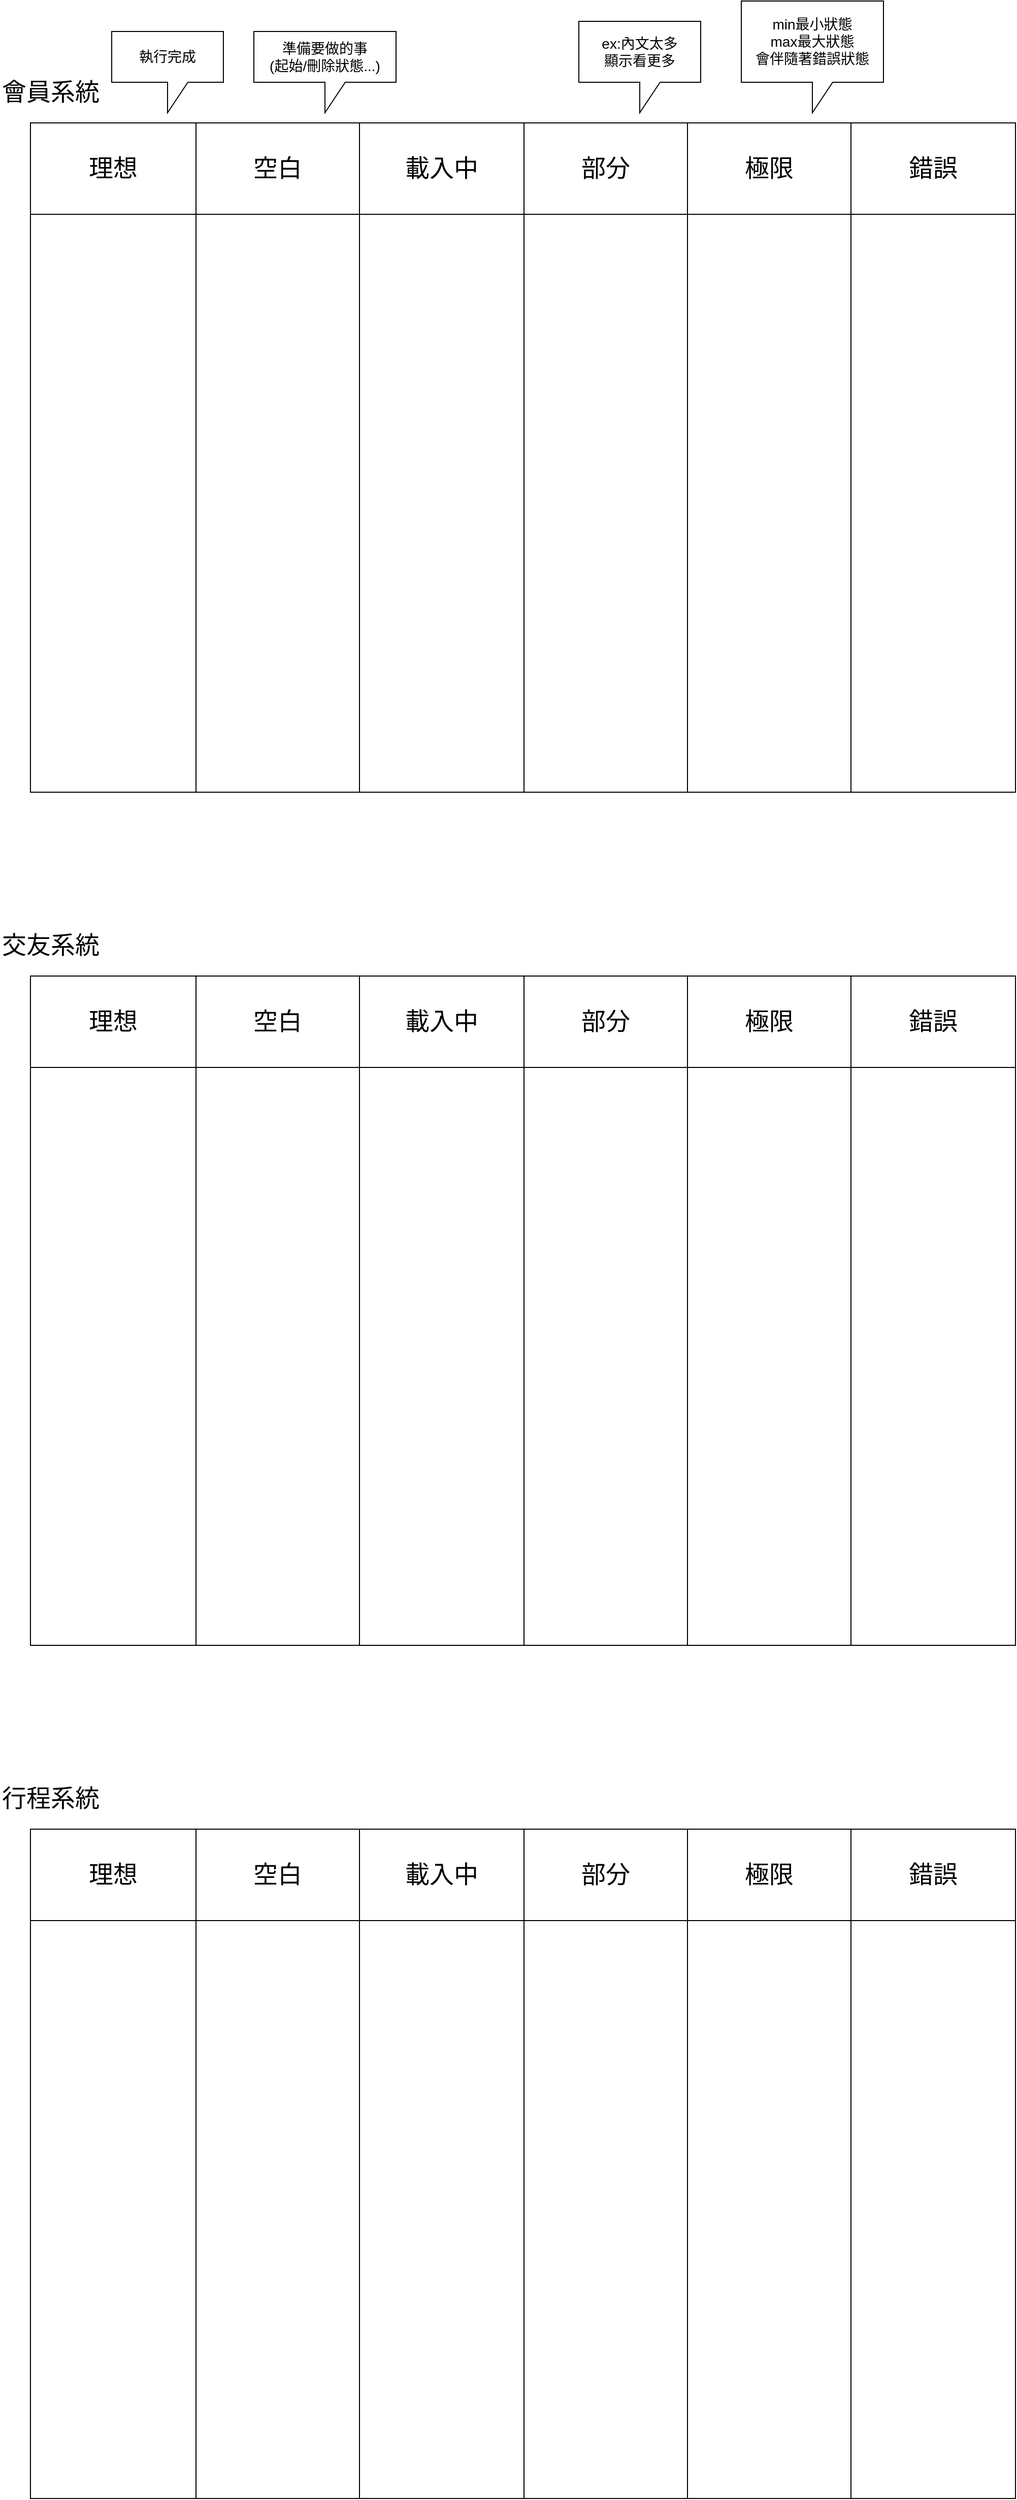 <mxfile version="14.5.1" type="device"><diagram id="C5RBs43oDa-KdzZeNtuy" name="Page-1"><mxGraphModel dx="1585" dy="831" grid="1" gridSize="10" guides="1" tooltips="1" connect="1" arrows="1" fold="1" page="1" pageScale="1" pageWidth="4681" pageHeight="3300" math="0" shadow="0"><root><mxCell id="WIyWlLk6GJQsqaUBKTNV-0"/><mxCell id="WIyWlLk6GJQsqaUBKTNV-1" parent="WIyWlLk6GJQsqaUBKTNV-0"/><mxCell id="E6uTtsnhVIjbhsUwDGI8-70" value="" style="shape=table;html=1;whiteSpace=wrap;startSize=0;container=1;collapsible=0;childLayout=tableLayout;" vertex="1" parent="WIyWlLk6GJQsqaUBKTNV-1"><mxGeometry x="100" y="160" width="970" height="659" as="geometry"/></mxCell><mxCell id="E6uTtsnhVIjbhsUwDGI8-71" value="" style="shape=partialRectangle;html=1;whiteSpace=wrap;collapsible=0;dropTarget=0;pointerEvents=0;fillColor=none;top=0;left=0;bottom=0;right=0;points=[[0,0.5],[1,0.5]];portConstraint=eastwest;" vertex="1" parent="E6uTtsnhVIjbhsUwDGI8-70"><mxGeometry width="970" height="90" as="geometry"/></mxCell><mxCell id="E6uTtsnhVIjbhsUwDGI8-72" value="&lt;font style=&quot;font-size: 24px&quot;&gt;理想&lt;/font&gt;" style="shape=partialRectangle;html=1;whiteSpace=wrap;connectable=0;overflow=hidden;fillColor=none;top=0;left=0;bottom=0;right=0;" vertex="1" parent="E6uTtsnhVIjbhsUwDGI8-71"><mxGeometry width="163" height="90" as="geometry"/></mxCell><mxCell id="E6uTtsnhVIjbhsUwDGI8-73" value="&lt;font style=&quot;font-size: 24px&quot;&gt;空白&lt;/font&gt;" style="shape=partialRectangle;html=1;whiteSpace=wrap;connectable=0;overflow=hidden;fillColor=none;top=0;left=0;bottom=0;right=0;" vertex="1" parent="E6uTtsnhVIjbhsUwDGI8-71"><mxGeometry x="163" width="161" height="90" as="geometry"/></mxCell><mxCell id="E6uTtsnhVIjbhsUwDGI8-74" value="&lt;font style=&quot;font-size: 24px&quot;&gt;載入中&lt;/font&gt;" style="shape=partialRectangle;html=1;whiteSpace=wrap;connectable=0;overflow=hidden;fillColor=none;top=0;left=0;bottom=0;right=0;" vertex="1" parent="E6uTtsnhVIjbhsUwDGI8-71"><mxGeometry x="324" width="162" height="90" as="geometry"/></mxCell><mxCell id="E6uTtsnhVIjbhsUwDGI8-75" value="&lt;font style=&quot;font-size: 24px&quot;&gt;部分&lt;/font&gt;" style="shape=partialRectangle;html=1;whiteSpace=wrap;connectable=0;overflow=hidden;fillColor=none;top=0;left=0;bottom=0;right=0;" vertex="1" parent="E6uTtsnhVIjbhsUwDGI8-71"><mxGeometry x="486" width="161" height="90" as="geometry"/></mxCell><mxCell id="E6uTtsnhVIjbhsUwDGI8-76" value="&lt;font style=&quot;font-size: 24px&quot;&gt;極限&lt;/font&gt;" style="shape=partialRectangle;html=1;whiteSpace=wrap;connectable=0;overflow=hidden;fillColor=none;top=0;left=0;bottom=0;right=0;" vertex="1" parent="E6uTtsnhVIjbhsUwDGI8-71"><mxGeometry x="647" width="161" height="90" as="geometry"/></mxCell><mxCell id="E6uTtsnhVIjbhsUwDGI8-77" value="&lt;font style=&quot;font-size: 24px&quot;&gt;錯誤&lt;/font&gt;" style="shape=partialRectangle;html=1;whiteSpace=wrap;connectable=0;overflow=hidden;fillColor=none;top=0;left=0;bottom=0;right=0;" vertex="1" parent="E6uTtsnhVIjbhsUwDGI8-71"><mxGeometry x="808" width="162" height="90" as="geometry"/></mxCell><mxCell id="E6uTtsnhVIjbhsUwDGI8-78" value="" style="shape=partialRectangle;html=1;whiteSpace=wrap;collapsible=0;dropTarget=0;pointerEvents=0;fillColor=none;top=0;left=0;bottom=0;right=0;points=[[0,0.5],[1,0.5]];portConstraint=eastwest;" vertex="1" parent="E6uTtsnhVIjbhsUwDGI8-70"><mxGeometry y="90" width="970" height="569" as="geometry"/></mxCell><mxCell id="E6uTtsnhVIjbhsUwDGI8-79" value="" style="shape=partialRectangle;html=1;whiteSpace=wrap;connectable=0;overflow=hidden;fillColor=none;top=0;left=0;bottom=0;right=0;" vertex="1" parent="E6uTtsnhVIjbhsUwDGI8-78"><mxGeometry width="163" height="569" as="geometry"/></mxCell><mxCell id="E6uTtsnhVIjbhsUwDGI8-80" value="" style="shape=partialRectangle;html=1;whiteSpace=wrap;connectable=0;overflow=hidden;fillColor=none;top=0;left=0;bottom=0;right=0;" vertex="1" parent="E6uTtsnhVIjbhsUwDGI8-78"><mxGeometry x="163" width="161" height="569" as="geometry"/></mxCell><mxCell id="E6uTtsnhVIjbhsUwDGI8-81" value="" style="shape=partialRectangle;html=1;whiteSpace=wrap;connectable=0;overflow=hidden;fillColor=none;top=0;left=0;bottom=0;right=0;" vertex="1" parent="E6uTtsnhVIjbhsUwDGI8-78"><mxGeometry x="324" width="162" height="569" as="geometry"/></mxCell><mxCell id="E6uTtsnhVIjbhsUwDGI8-82" value="" style="shape=partialRectangle;html=1;whiteSpace=wrap;connectable=0;overflow=hidden;fillColor=none;top=0;left=0;bottom=0;right=0;" vertex="1" parent="E6uTtsnhVIjbhsUwDGI8-78"><mxGeometry x="486" width="161" height="569" as="geometry"/></mxCell><mxCell id="E6uTtsnhVIjbhsUwDGI8-83" value="" style="shape=partialRectangle;html=1;whiteSpace=wrap;connectable=0;overflow=hidden;fillColor=none;top=0;left=0;bottom=0;right=0;" vertex="1" parent="E6uTtsnhVIjbhsUwDGI8-78"><mxGeometry x="647" width="161" height="569" as="geometry"/></mxCell><mxCell id="E6uTtsnhVIjbhsUwDGI8-84" value="" style="shape=partialRectangle;html=1;whiteSpace=wrap;connectable=0;overflow=hidden;fillColor=none;top=0;left=0;bottom=0;right=0;" vertex="1" parent="E6uTtsnhVIjbhsUwDGI8-78"><mxGeometry x="808" width="162" height="569" as="geometry"/></mxCell><mxCell id="E6uTtsnhVIjbhsUwDGI8-85" value="" style="shape=table;html=1;whiteSpace=wrap;startSize=0;container=1;collapsible=0;childLayout=tableLayout;" vertex="1" parent="WIyWlLk6GJQsqaUBKTNV-1"><mxGeometry x="100" y="1000" width="970" height="659" as="geometry"/></mxCell><mxCell id="E6uTtsnhVIjbhsUwDGI8-86" value="" style="shape=partialRectangle;html=1;whiteSpace=wrap;collapsible=0;dropTarget=0;pointerEvents=0;fillColor=none;top=0;left=0;bottom=0;right=0;points=[[0,0.5],[1,0.5]];portConstraint=eastwest;" vertex="1" parent="E6uTtsnhVIjbhsUwDGI8-85"><mxGeometry width="970" height="90" as="geometry"/></mxCell><mxCell id="E6uTtsnhVIjbhsUwDGI8-87" value="&lt;font style=&quot;font-size: 24px&quot;&gt;理想&lt;/font&gt;" style="shape=partialRectangle;html=1;whiteSpace=wrap;connectable=0;overflow=hidden;fillColor=none;top=0;left=0;bottom=0;right=0;" vertex="1" parent="E6uTtsnhVIjbhsUwDGI8-86"><mxGeometry width="163" height="90" as="geometry"/></mxCell><mxCell id="E6uTtsnhVIjbhsUwDGI8-88" value="&lt;font style=&quot;font-size: 24px&quot;&gt;空白&lt;/font&gt;" style="shape=partialRectangle;html=1;whiteSpace=wrap;connectable=0;overflow=hidden;fillColor=none;top=0;left=0;bottom=0;right=0;" vertex="1" parent="E6uTtsnhVIjbhsUwDGI8-86"><mxGeometry x="163" width="161" height="90" as="geometry"/></mxCell><mxCell id="E6uTtsnhVIjbhsUwDGI8-89" value="&lt;font style=&quot;font-size: 24px&quot;&gt;載入中&lt;/font&gt;" style="shape=partialRectangle;html=1;whiteSpace=wrap;connectable=0;overflow=hidden;fillColor=none;top=0;left=0;bottom=0;right=0;" vertex="1" parent="E6uTtsnhVIjbhsUwDGI8-86"><mxGeometry x="324" width="162" height="90" as="geometry"/></mxCell><mxCell id="E6uTtsnhVIjbhsUwDGI8-90" value="&lt;font style=&quot;font-size: 24px&quot;&gt;部分&lt;/font&gt;" style="shape=partialRectangle;html=1;whiteSpace=wrap;connectable=0;overflow=hidden;fillColor=none;top=0;left=0;bottom=0;right=0;" vertex="1" parent="E6uTtsnhVIjbhsUwDGI8-86"><mxGeometry x="486" width="161" height="90" as="geometry"/></mxCell><mxCell id="E6uTtsnhVIjbhsUwDGI8-91" value="&lt;font style=&quot;font-size: 24px&quot;&gt;極限&lt;/font&gt;" style="shape=partialRectangle;html=1;whiteSpace=wrap;connectable=0;overflow=hidden;fillColor=none;top=0;left=0;bottom=0;right=0;" vertex="1" parent="E6uTtsnhVIjbhsUwDGI8-86"><mxGeometry x="647" width="161" height="90" as="geometry"/></mxCell><mxCell id="E6uTtsnhVIjbhsUwDGI8-92" value="&lt;font style=&quot;font-size: 24px&quot;&gt;錯誤&lt;/font&gt;" style="shape=partialRectangle;html=1;whiteSpace=wrap;connectable=0;overflow=hidden;fillColor=none;top=0;left=0;bottom=0;right=0;" vertex="1" parent="E6uTtsnhVIjbhsUwDGI8-86"><mxGeometry x="808" width="162" height="90" as="geometry"/></mxCell><mxCell id="E6uTtsnhVIjbhsUwDGI8-93" value="" style="shape=partialRectangle;html=1;whiteSpace=wrap;collapsible=0;dropTarget=0;pointerEvents=0;fillColor=none;top=0;left=0;bottom=0;right=0;points=[[0,0.5],[1,0.5]];portConstraint=eastwest;" vertex="1" parent="E6uTtsnhVIjbhsUwDGI8-85"><mxGeometry y="90" width="970" height="569" as="geometry"/></mxCell><mxCell id="E6uTtsnhVIjbhsUwDGI8-94" value="" style="shape=partialRectangle;html=1;whiteSpace=wrap;connectable=0;overflow=hidden;fillColor=none;top=0;left=0;bottom=0;right=0;" vertex="1" parent="E6uTtsnhVIjbhsUwDGI8-93"><mxGeometry width="163" height="569" as="geometry"/></mxCell><mxCell id="E6uTtsnhVIjbhsUwDGI8-95" value="" style="shape=partialRectangle;html=1;whiteSpace=wrap;connectable=0;overflow=hidden;fillColor=none;top=0;left=0;bottom=0;right=0;" vertex="1" parent="E6uTtsnhVIjbhsUwDGI8-93"><mxGeometry x="163" width="161" height="569" as="geometry"/></mxCell><mxCell id="E6uTtsnhVIjbhsUwDGI8-96" value="" style="shape=partialRectangle;html=1;whiteSpace=wrap;connectable=0;overflow=hidden;fillColor=none;top=0;left=0;bottom=0;right=0;" vertex="1" parent="E6uTtsnhVIjbhsUwDGI8-93"><mxGeometry x="324" width="162" height="569" as="geometry"/></mxCell><mxCell id="E6uTtsnhVIjbhsUwDGI8-97" value="" style="shape=partialRectangle;html=1;whiteSpace=wrap;connectable=0;overflow=hidden;fillColor=none;top=0;left=0;bottom=0;right=0;" vertex="1" parent="E6uTtsnhVIjbhsUwDGI8-93"><mxGeometry x="486" width="161" height="569" as="geometry"/></mxCell><mxCell id="E6uTtsnhVIjbhsUwDGI8-98" value="" style="shape=partialRectangle;html=1;whiteSpace=wrap;connectable=0;overflow=hidden;fillColor=none;top=0;left=0;bottom=0;right=0;" vertex="1" parent="E6uTtsnhVIjbhsUwDGI8-93"><mxGeometry x="647" width="161" height="569" as="geometry"/></mxCell><mxCell id="E6uTtsnhVIjbhsUwDGI8-99" value="" style="shape=partialRectangle;html=1;whiteSpace=wrap;connectable=0;overflow=hidden;fillColor=none;top=0;left=0;bottom=0;right=0;" vertex="1" parent="E6uTtsnhVIjbhsUwDGI8-93"><mxGeometry x="808" width="162" height="569" as="geometry"/></mxCell><mxCell id="E6uTtsnhVIjbhsUwDGI8-100" value="" style="shape=table;html=1;whiteSpace=wrap;startSize=0;container=1;collapsible=0;childLayout=tableLayout;" vertex="1" parent="WIyWlLk6GJQsqaUBKTNV-1"><mxGeometry x="100" y="1840" width="970" height="659" as="geometry"/></mxCell><mxCell id="E6uTtsnhVIjbhsUwDGI8-101" value="" style="shape=partialRectangle;html=1;whiteSpace=wrap;collapsible=0;dropTarget=0;pointerEvents=0;fillColor=none;top=0;left=0;bottom=0;right=0;points=[[0,0.5],[1,0.5]];portConstraint=eastwest;" vertex="1" parent="E6uTtsnhVIjbhsUwDGI8-100"><mxGeometry width="970" height="90" as="geometry"/></mxCell><mxCell id="E6uTtsnhVIjbhsUwDGI8-102" value="&lt;font style=&quot;font-size: 24px&quot;&gt;理想&lt;/font&gt;" style="shape=partialRectangle;html=1;whiteSpace=wrap;connectable=0;overflow=hidden;fillColor=none;top=0;left=0;bottom=0;right=0;" vertex="1" parent="E6uTtsnhVIjbhsUwDGI8-101"><mxGeometry width="163" height="90" as="geometry"/></mxCell><mxCell id="E6uTtsnhVIjbhsUwDGI8-103" value="&lt;font style=&quot;font-size: 24px&quot;&gt;空白&lt;/font&gt;" style="shape=partialRectangle;html=1;whiteSpace=wrap;connectable=0;overflow=hidden;fillColor=none;top=0;left=0;bottom=0;right=0;" vertex="1" parent="E6uTtsnhVIjbhsUwDGI8-101"><mxGeometry x="163" width="161" height="90" as="geometry"/></mxCell><mxCell id="E6uTtsnhVIjbhsUwDGI8-104" value="&lt;font style=&quot;font-size: 24px&quot;&gt;載入中&lt;/font&gt;" style="shape=partialRectangle;html=1;whiteSpace=wrap;connectable=0;overflow=hidden;fillColor=none;top=0;left=0;bottom=0;right=0;" vertex="1" parent="E6uTtsnhVIjbhsUwDGI8-101"><mxGeometry x="324" width="162" height="90" as="geometry"/></mxCell><mxCell id="E6uTtsnhVIjbhsUwDGI8-105" value="&lt;font style=&quot;font-size: 24px&quot;&gt;部分&lt;/font&gt;" style="shape=partialRectangle;html=1;whiteSpace=wrap;connectable=0;overflow=hidden;fillColor=none;top=0;left=0;bottom=0;right=0;" vertex="1" parent="E6uTtsnhVIjbhsUwDGI8-101"><mxGeometry x="486" width="161" height="90" as="geometry"/></mxCell><mxCell id="E6uTtsnhVIjbhsUwDGI8-106" value="&lt;font style=&quot;font-size: 24px&quot;&gt;極限&lt;/font&gt;" style="shape=partialRectangle;html=1;whiteSpace=wrap;connectable=0;overflow=hidden;fillColor=none;top=0;left=0;bottom=0;right=0;" vertex="1" parent="E6uTtsnhVIjbhsUwDGI8-101"><mxGeometry x="647" width="161" height="90" as="geometry"/></mxCell><mxCell id="E6uTtsnhVIjbhsUwDGI8-107" value="&lt;font style=&quot;font-size: 24px&quot;&gt;錯誤&lt;/font&gt;" style="shape=partialRectangle;html=1;whiteSpace=wrap;connectable=0;overflow=hidden;fillColor=none;top=0;left=0;bottom=0;right=0;" vertex="1" parent="E6uTtsnhVIjbhsUwDGI8-101"><mxGeometry x="808" width="162" height="90" as="geometry"/></mxCell><mxCell id="E6uTtsnhVIjbhsUwDGI8-108" value="" style="shape=partialRectangle;html=1;whiteSpace=wrap;collapsible=0;dropTarget=0;pointerEvents=0;fillColor=none;top=0;left=0;bottom=0;right=0;points=[[0,0.5],[1,0.5]];portConstraint=eastwest;" vertex="1" parent="E6uTtsnhVIjbhsUwDGI8-100"><mxGeometry y="90" width="970" height="569" as="geometry"/></mxCell><mxCell id="E6uTtsnhVIjbhsUwDGI8-109" value="" style="shape=partialRectangle;html=1;whiteSpace=wrap;connectable=0;overflow=hidden;fillColor=none;top=0;left=0;bottom=0;right=0;" vertex="1" parent="E6uTtsnhVIjbhsUwDGI8-108"><mxGeometry width="163" height="569" as="geometry"/></mxCell><mxCell id="E6uTtsnhVIjbhsUwDGI8-110" value="" style="shape=partialRectangle;html=1;whiteSpace=wrap;connectable=0;overflow=hidden;fillColor=none;top=0;left=0;bottom=0;right=0;" vertex="1" parent="E6uTtsnhVIjbhsUwDGI8-108"><mxGeometry x="163" width="161" height="569" as="geometry"/></mxCell><mxCell id="E6uTtsnhVIjbhsUwDGI8-111" value="" style="shape=partialRectangle;html=1;whiteSpace=wrap;connectable=0;overflow=hidden;fillColor=none;top=0;left=0;bottom=0;right=0;" vertex="1" parent="E6uTtsnhVIjbhsUwDGI8-108"><mxGeometry x="324" width="162" height="569" as="geometry"/></mxCell><mxCell id="E6uTtsnhVIjbhsUwDGI8-112" value="" style="shape=partialRectangle;html=1;whiteSpace=wrap;connectable=0;overflow=hidden;fillColor=none;top=0;left=0;bottom=0;right=0;" vertex="1" parent="E6uTtsnhVIjbhsUwDGI8-108"><mxGeometry x="486" width="161" height="569" as="geometry"/></mxCell><mxCell id="E6uTtsnhVIjbhsUwDGI8-113" value="" style="shape=partialRectangle;html=1;whiteSpace=wrap;connectable=0;overflow=hidden;fillColor=none;top=0;left=0;bottom=0;right=0;" vertex="1" parent="E6uTtsnhVIjbhsUwDGI8-108"><mxGeometry x="647" width="161" height="569" as="geometry"/></mxCell><mxCell id="E6uTtsnhVIjbhsUwDGI8-114" value="" style="shape=partialRectangle;html=1;whiteSpace=wrap;connectable=0;overflow=hidden;fillColor=none;top=0;left=0;bottom=0;right=0;" vertex="1" parent="E6uTtsnhVIjbhsUwDGI8-108"><mxGeometry x="808" width="162" height="569" as="geometry"/></mxCell><mxCell id="E6uTtsnhVIjbhsUwDGI8-118" value="&lt;font style=&quot;font-size: 24px&quot;&gt;會員系統&lt;/font&gt;" style="text;html=1;strokeColor=none;fillColor=none;align=center;verticalAlign=middle;whiteSpace=wrap;rounded=0;" vertex="1" parent="WIyWlLk6GJQsqaUBKTNV-1"><mxGeometry x="70" y="120" width="100" height="20" as="geometry"/></mxCell><mxCell id="E6uTtsnhVIjbhsUwDGI8-119" value="&lt;font style=&quot;font-size: 24px&quot;&gt;交友系統&lt;/font&gt;" style="text;html=1;strokeColor=none;fillColor=none;align=center;verticalAlign=middle;whiteSpace=wrap;rounded=0;" vertex="1" parent="WIyWlLk6GJQsqaUBKTNV-1"><mxGeometry x="70" y="960" width="100" height="20" as="geometry"/></mxCell><mxCell id="E6uTtsnhVIjbhsUwDGI8-120" value="&lt;font style=&quot;font-size: 24px&quot;&gt;行程系統&lt;/font&gt;" style="text;html=1;strokeColor=none;fillColor=none;align=center;verticalAlign=middle;whiteSpace=wrap;rounded=0;" vertex="1" parent="WIyWlLk6GJQsqaUBKTNV-1"><mxGeometry x="70" y="1800" width="100" height="20" as="geometry"/></mxCell><mxCell id="E6uTtsnhVIjbhsUwDGI8-121" value="&lt;font style=&quot;font-size: 14px&quot;&gt;執行完成&lt;/font&gt;" style="shape=callout;whiteSpace=wrap;html=1;perimeter=calloutPerimeter;" vertex="1" parent="WIyWlLk6GJQsqaUBKTNV-1"><mxGeometry x="180" y="70" width="110" height="80" as="geometry"/></mxCell><mxCell id="E6uTtsnhVIjbhsUwDGI8-122" value="&lt;font style=&quot;font-size: 14px&quot;&gt;準備要做的事&lt;br&gt;(起始/刪除狀態...)&lt;/font&gt;" style="shape=callout;whiteSpace=wrap;html=1;perimeter=calloutPerimeter;" vertex="1" parent="WIyWlLk6GJQsqaUBKTNV-1"><mxGeometry x="320" y="70" width="140" height="80" as="geometry"/></mxCell><mxCell id="E6uTtsnhVIjbhsUwDGI8-125" value="&lt;span style=&quot;font-size: 14px&quot;&gt;min最小狀態&lt;br&gt;max最大狀態&lt;br&gt;會伴隨著錯誤狀態&lt;br&gt;&lt;/span&gt;" style="shape=callout;whiteSpace=wrap;html=1;perimeter=calloutPerimeter;" vertex="1" parent="WIyWlLk6GJQsqaUBKTNV-1"><mxGeometry x="800" y="40" width="140" height="110" as="geometry"/></mxCell><mxCell id="E6uTtsnhVIjbhsUwDGI8-127" value="&lt;span style=&quot;font-size: 14px&quot;&gt;ex:內文太多&lt;br&gt;顯示看更多&lt;/span&gt;" style="shape=callout;whiteSpace=wrap;html=1;perimeter=calloutPerimeter;" vertex="1" parent="WIyWlLk6GJQsqaUBKTNV-1"><mxGeometry x="640" y="60" width="120" height="90" as="geometry"/></mxCell></root></mxGraphModel></diagram></mxfile>